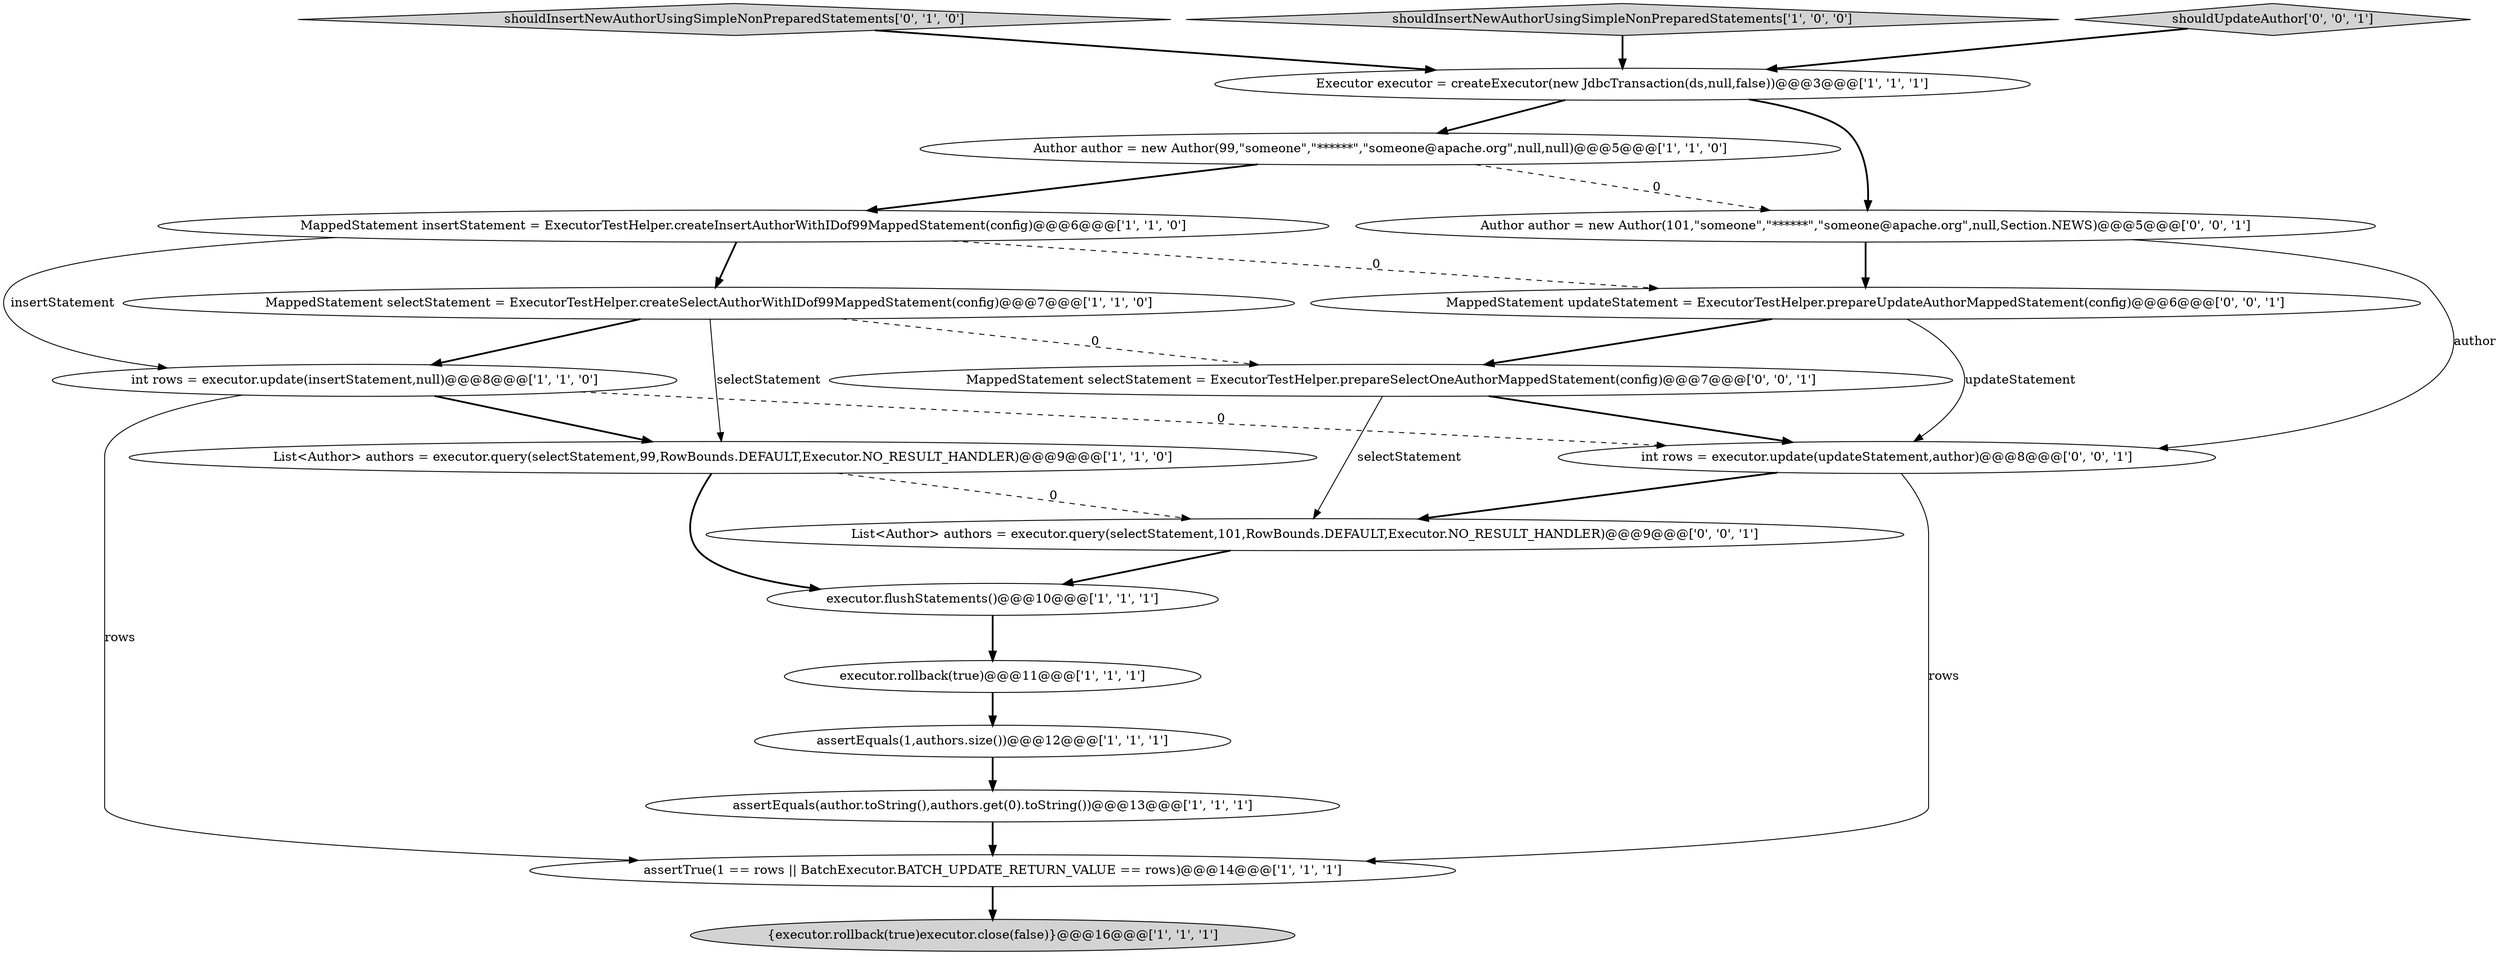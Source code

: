 digraph {
9 [style = filled, label = "Author author = new Author(99,\"someone\",\"******\",\"someone@apache.org\",null,null)@@@5@@@['1', '1', '0']", fillcolor = white, shape = ellipse image = "AAA0AAABBB1BBB"];
18 [style = filled, label = "MappedStatement selectStatement = ExecutorTestHelper.prepareSelectOneAuthorMappedStatement(config)@@@7@@@['0', '0', '1']", fillcolor = white, shape = ellipse image = "AAA0AAABBB3BBB"];
5 [style = filled, label = "Executor executor = createExecutor(new JdbcTransaction(ds,null,false))@@@3@@@['1', '1', '1']", fillcolor = white, shape = ellipse image = "AAA0AAABBB1BBB"];
19 [style = filled, label = "List<Author> authors = executor.query(selectStatement,101,RowBounds.DEFAULT,Executor.NO_RESULT_HANDLER)@@@9@@@['0', '0', '1']", fillcolor = white, shape = ellipse image = "AAA0AAABBB3BBB"];
15 [style = filled, label = "int rows = executor.update(updateStatement,author)@@@8@@@['0', '0', '1']", fillcolor = white, shape = ellipse image = "AAA0AAABBB3BBB"];
14 [style = filled, label = "Author author = new Author(101,\"someone\",\"******\",\"someone@apache.org\",null,Section.NEWS)@@@5@@@['0', '0', '1']", fillcolor = white, shape = ellipse image = "AAA0AAABBB3BBB"];
12 [style = filled, label = "assertEquals(author.toString(),authors.get(0).toString())@@@13@@@['1', '1', '1']", fillcolor = white, shape = ellipse image = "AAA0AAABBB1BBB"];
17 [style = filled, label = "MappedStatement updateStatement = ExecutorTestHelper.prepareUpdateAuthorMappedStatement(config)@@@6@@@['0', '0', '1']", fillcolor = white, shape = ellipse image = "AAA0AAABBB3BBB"];
13 [style = filled, label = "shouldInsertNewAuthorUsingSimpleNonPreparedStatements['0', '1', '0']", fillcolor = lightgray, shape = diamond image = "AAA0AAABBB2BBB"];
6 [style = filled, label = "MappedStatement insertStatement = ExecutorTestHelper.createInsertAuthorWithIDof99MappedStatement(config)@@@6@@@['1', '1', '0']", fillcolor = white, shape = ellipse image = "AAA0AAABBB1BBB"];
10 [style = filled, label = "executor.rollback(true)@@@11@@@['1', '1', '1']", fillcolor = white, shape = ellipse image = "AAA0AAABBB1BBB"];
4 [style = filled, label = "shouldInsertNewAuthorUsingSimpleNonPreparedStatements['1', '0', '0']", fillcolor = lightgray, shape = diamond image = "AAA0AAABBB1BBB"];
11 [style = filled, label = "int rows = executor.update(insertStatement,null)@@@8@@@['1', '1', '0']", fillcolor = white, shape = ellipse image = "AAA0AAABBB1BBB"];
16 [style = filled, label = "shouldUpdateAuthor['0', '0', '1']", fillcolor = lightgray, shape = diamond image = "AAA0AAABBB3BBB"];
2 [style = filled, label = "assertEquals(1,authors.size())@@@12@@@['1', '1', '1']", fillcolor = white, shape = ellipse image = "AAA0AAABBB1BBB"];
8 [style = filled, label = "{executor.rollback(true)executor.close(false)}@@@16@@@['1', '1', '1']", fillcolor = lightgray, shape = ellipse image = "AAA0AAABBB1BBB"];
3 [style = filled, label = "List<Author> authors = executor.query(selectStatement,99,RowBounds.DEFAULT,Executor.NO_RESULT_HANDLER)@@@9@@@['1', '1', '0']", fillcolor = white, shape = ellipse image = "AAA0AAABBB1BBB"];
7 [style = filled, label = "executor.flushStatements()@@@10@@@['1', '1', '1']", fillcolor = white, shape = ellipse image = "AAA0AAABBB1BBB"];
0 [style = filled, label = "MappedStatement selectStatement = ExecutorTestHelper.createSelectAuthorWithIDof99MappedStatement(config)@@@7@@@['1', '1', '0']", fillcolor = white, shape = ellipse image = "AAA0AAABBB1BBB"];
1 [style = filled, label = "assertTrue(1 == rows || BatchExecutor.BATCH_UPDATE_RETURN_VALUE == rows)@@@14@@@['1', '1', '1']", fillcolor = white, shape = ellipse image = "AAA0AAABBB1BBB"];
1->8 [style = bold, label=""];
11->1 [style = solid, label="rows"];
5->9 [style = bold, label=""];
7->10 [style = bold, label=""];
11->15 [style = dashed, label="0"];
18->15 [style = bold, label=""];
0->11 [style = bold, label=""];
0->3 [style = solid, label="selectStatement"];
14->17 [style = bold, label=""];
15->1 [style = solid, label="rows"];
6->0 [style = bold, label=""];
6->17 [style = dashed, label="0"];
5->14 [style = bold, label=""];
18->19 [style = solid, label="selectStatement"];
15->19 [style = bold, label=""];
12->1 [style = bold, label=""];
6->11 [style = solid, label="insertStatement"];
2->12 [style = bold, label=""];
9->6 [style = bold, label=""];
3->19 [style = dashed, label="0"];
9->14 [style = dashed, label="0"];
3->7 [style = bold, label=""];
11->3 [style = bold, label=""];
13->5 [style = bold, label=""];
16->5 [style = bold, label=""];
0->18 [style = dashed, label="0"];
10->2 [style = bold, label=""];
14->15 [style = solid, label="author"];
4->5 [style = bold, label=""];
19->7 [style = bold, label=""];
17->18 [style = bold, label=""];
17->15 [style = solid, label="updateStatement"];
}
